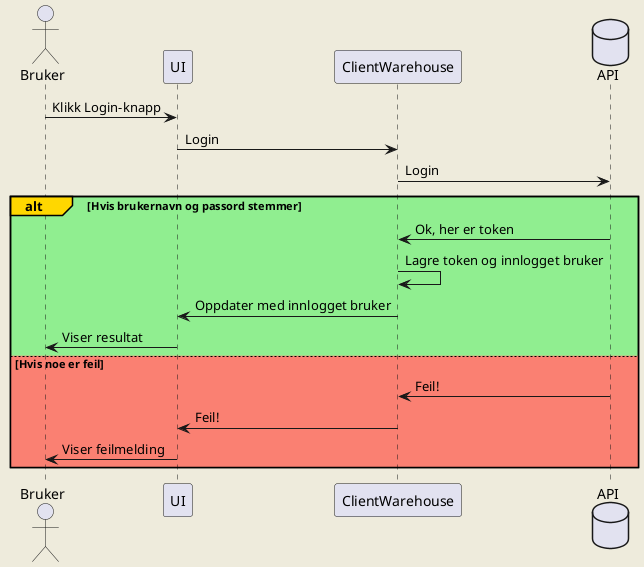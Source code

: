 @startuml requestsWhenLoggingIn
skinparam backgroundColor #EEEBDC

actor Bruker
Bruker -> UI : Klikk Login-knapp
UI -> ClientWarehouse : Login
database API
ClientWarehouse -> API : Login

alt#Gold #LightGreen Hvis brukernavn og passord stemmer
    API -> ClientWarehouse : Ok, her er token
    ClientWarehouse -> ClientWarehouse : Lagre token og innlogget bruker
    ClientWarehouse -> UI : Oppdater med innlogget bruker
    UI -> Bruker : Viser resultat
else #Salmon Hvis noe er feil
    API -> ClientWarehouse : Feil!
    ClientWarehouse -> UI : Feil!
    UI -> Bruker : Viser feilmelding
end

@enduml
